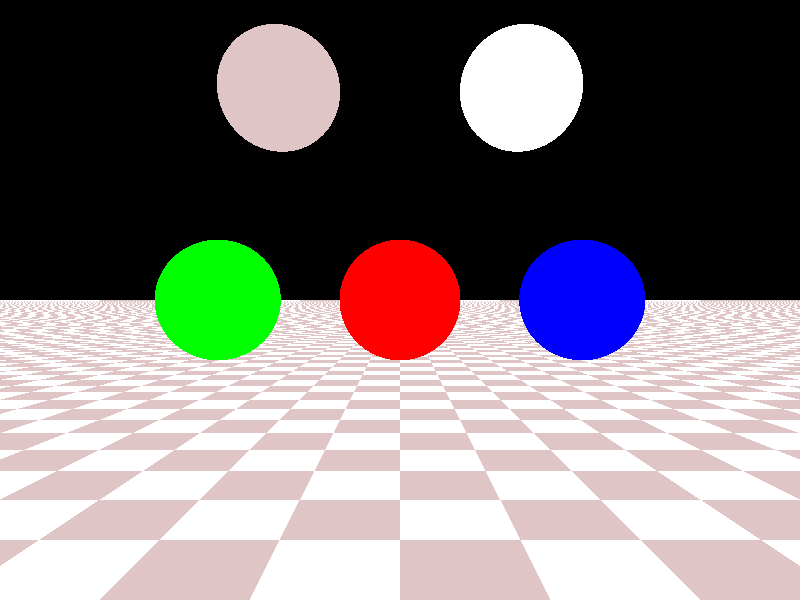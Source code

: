 #include "colors.inc"

plane {
	y, -2
	pigment {checker Pink, White}	
}

sphere {
    <-3,0,0>, 1
    pigment { Green }
    finish {
      ambient 0.5
      diffuse 0.2
      phong 0.80
      phong_size 25
      reflection 0.75
    }
}

sphere{
    <2,3.5,0>,1
    pigment{ White }
    finish{
      ambient 0.1
      diffuse 0.1
      phong 100
      phong_size 75
      reflection 0.1
    }
}

sphere{
    <-2,3.5,0>,1
    pigment{ Pink }
    finish{
      ambient 0.1
      diffuse 0.1
      phong 50
      phong_size 10
      reflection 0.5
    }
}

sphere {
    <0,0,0>, 1
    pigment { Red }
    finish {
      ambient 0.2
      diffuse 0.6
      phong .75
      phong_size 100
    }
}

sphere {
    <3,0,0>, 1
    pigment { Blue }
    finish {
      ambient 0.8
      diffuse 0.3
      phong .75
      phong_size 1000
    }
}


  light_source {
    <10, 10, -10>
    color Yellow
  }

camera {
	location <0, 0, -10>
	look_at <0, 0, 0>	
}